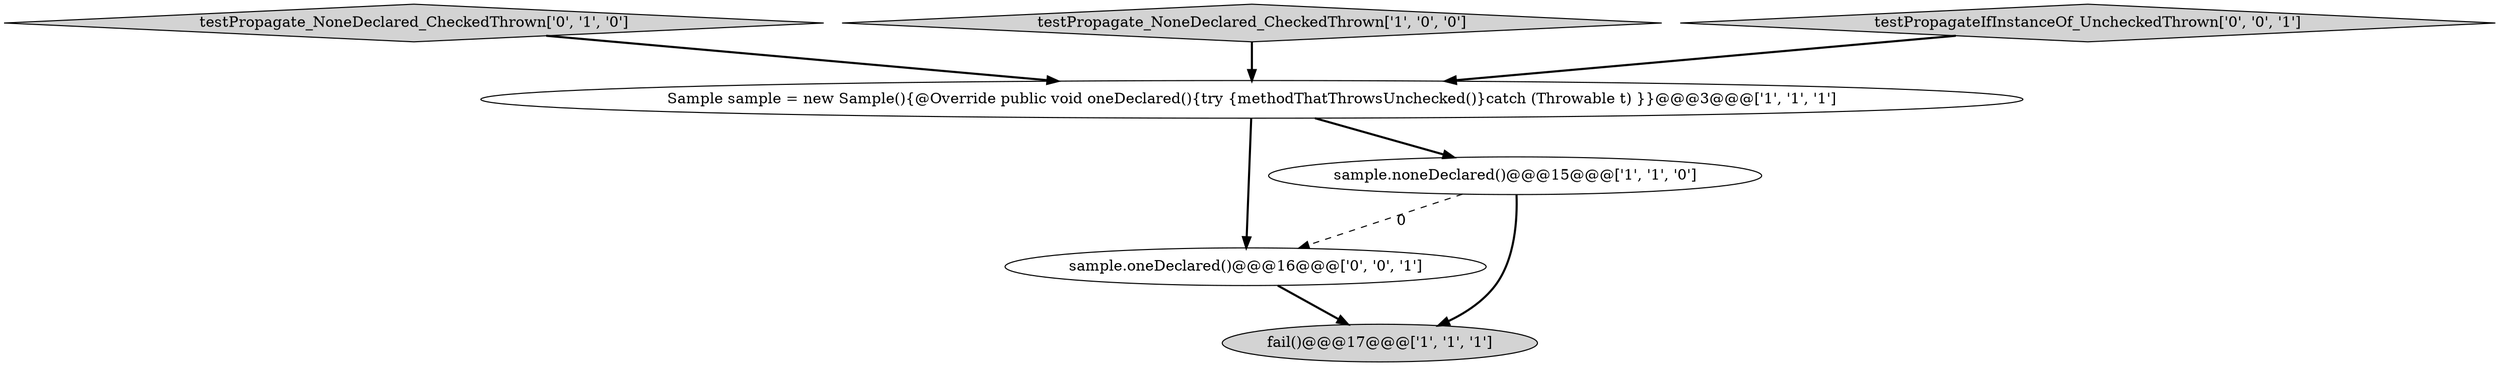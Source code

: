 digraph {
0 [style = filled, label = "Sample sample = new Sample(){@Override public void oneDeclared(){try {methodThatThrowsUnchecked()}catch (Throwable t) }}@@@3@@@['1', '1', '1']", fillcolor = white, shape = ellipse image = "AAA0AAABBB1BBB"];
2 [style = filled, label = "fail()@@@17@@@['1', '1', '1']", fillcolor = lightgray, shape = ellipse image = "AAA0AAABBB1BBB"];
5 [style = filled, label = "sample.oneDeclared()@@@16@@@['0', '0', '1']", fillcolor = white, shape = ellipse image = "AAA0AAABBB3BBB"];
1 [style = filled, label = "sample.noneDeclared()@@@15@@@['1', '1', '0']", fillcolor = white, shape = ellipse image = "AAA0AAABBB1BBB"];
4 [style = filled, label = "testPropagate_NoneDeclared_CheckedThrown['0', '1', '0']", fillcolor = lightgray, shape = diamond image = "AAA0AAABBB2BBB"];
3 [style = filled, label = "testPropagate_NoneDeclared_CheckedThrown['1', '0', '0']", fillcolor = lightgray, shape = diamond image = "AAA0AAABBB1BBB"];
6 [style = filled, label = "testPropagateIfInstanceOf_UncheckedThrown['0', '0', '1']", fillcolor = lightgray, shape = diamond image = "AAA0AAABBB3BBB"];
5->2 [style = bold, label=""];
6->0 [style = bold, label=""];
1->5 [style = dashed, label="0"];
0->5 [style = bold, label=""];
3->0 [style = bold, label=""];
1->2 [style = bold, label=""];
0->1 [style = bold, label=""];
4->0 [style = bold, label=""];
}
